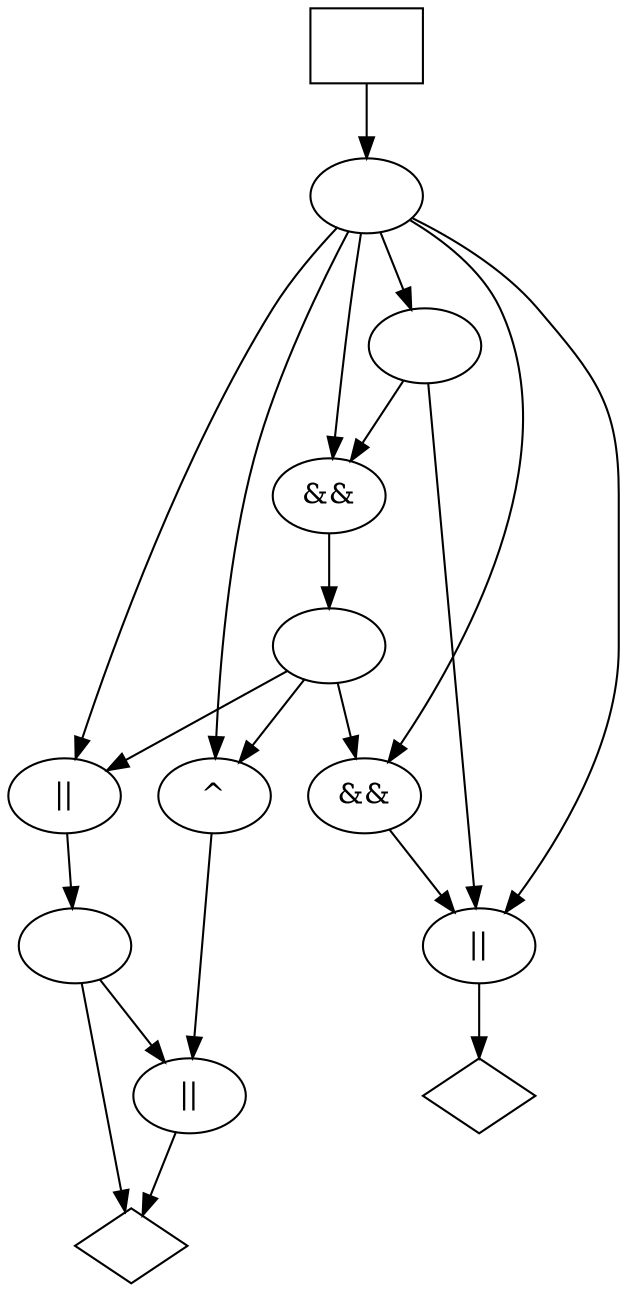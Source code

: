 digraph G {
n0 [label=" "];
n1 [label=" "];
n2 [label="&&"];
n3 [label="||"];
n4 [label="&&"];
n5 [label="||"];
n6 [label="^"];
n7 [label="",shape="box"];
n8 [label="",shape="diamond"];
n9 [label="",shape="diamond"];
n11 [label="||"];
n10 [label=" "];
n12 [label=" "];
n0 -> n1
n0 -> n2
n0 -> n3
n0 -> n4
n0 -> n5
n0 -> n6
n1 -> n2
n1 -> n5
n2 -> n10
n3 -> n12
n4 -> n5
n5 -> n9
n6 -> n11
n7 -> n0
n11 -> n8
n10 -> n3
n10 -> n4
n10 -> n6
n12 -> n8
n12 -> n11
}
